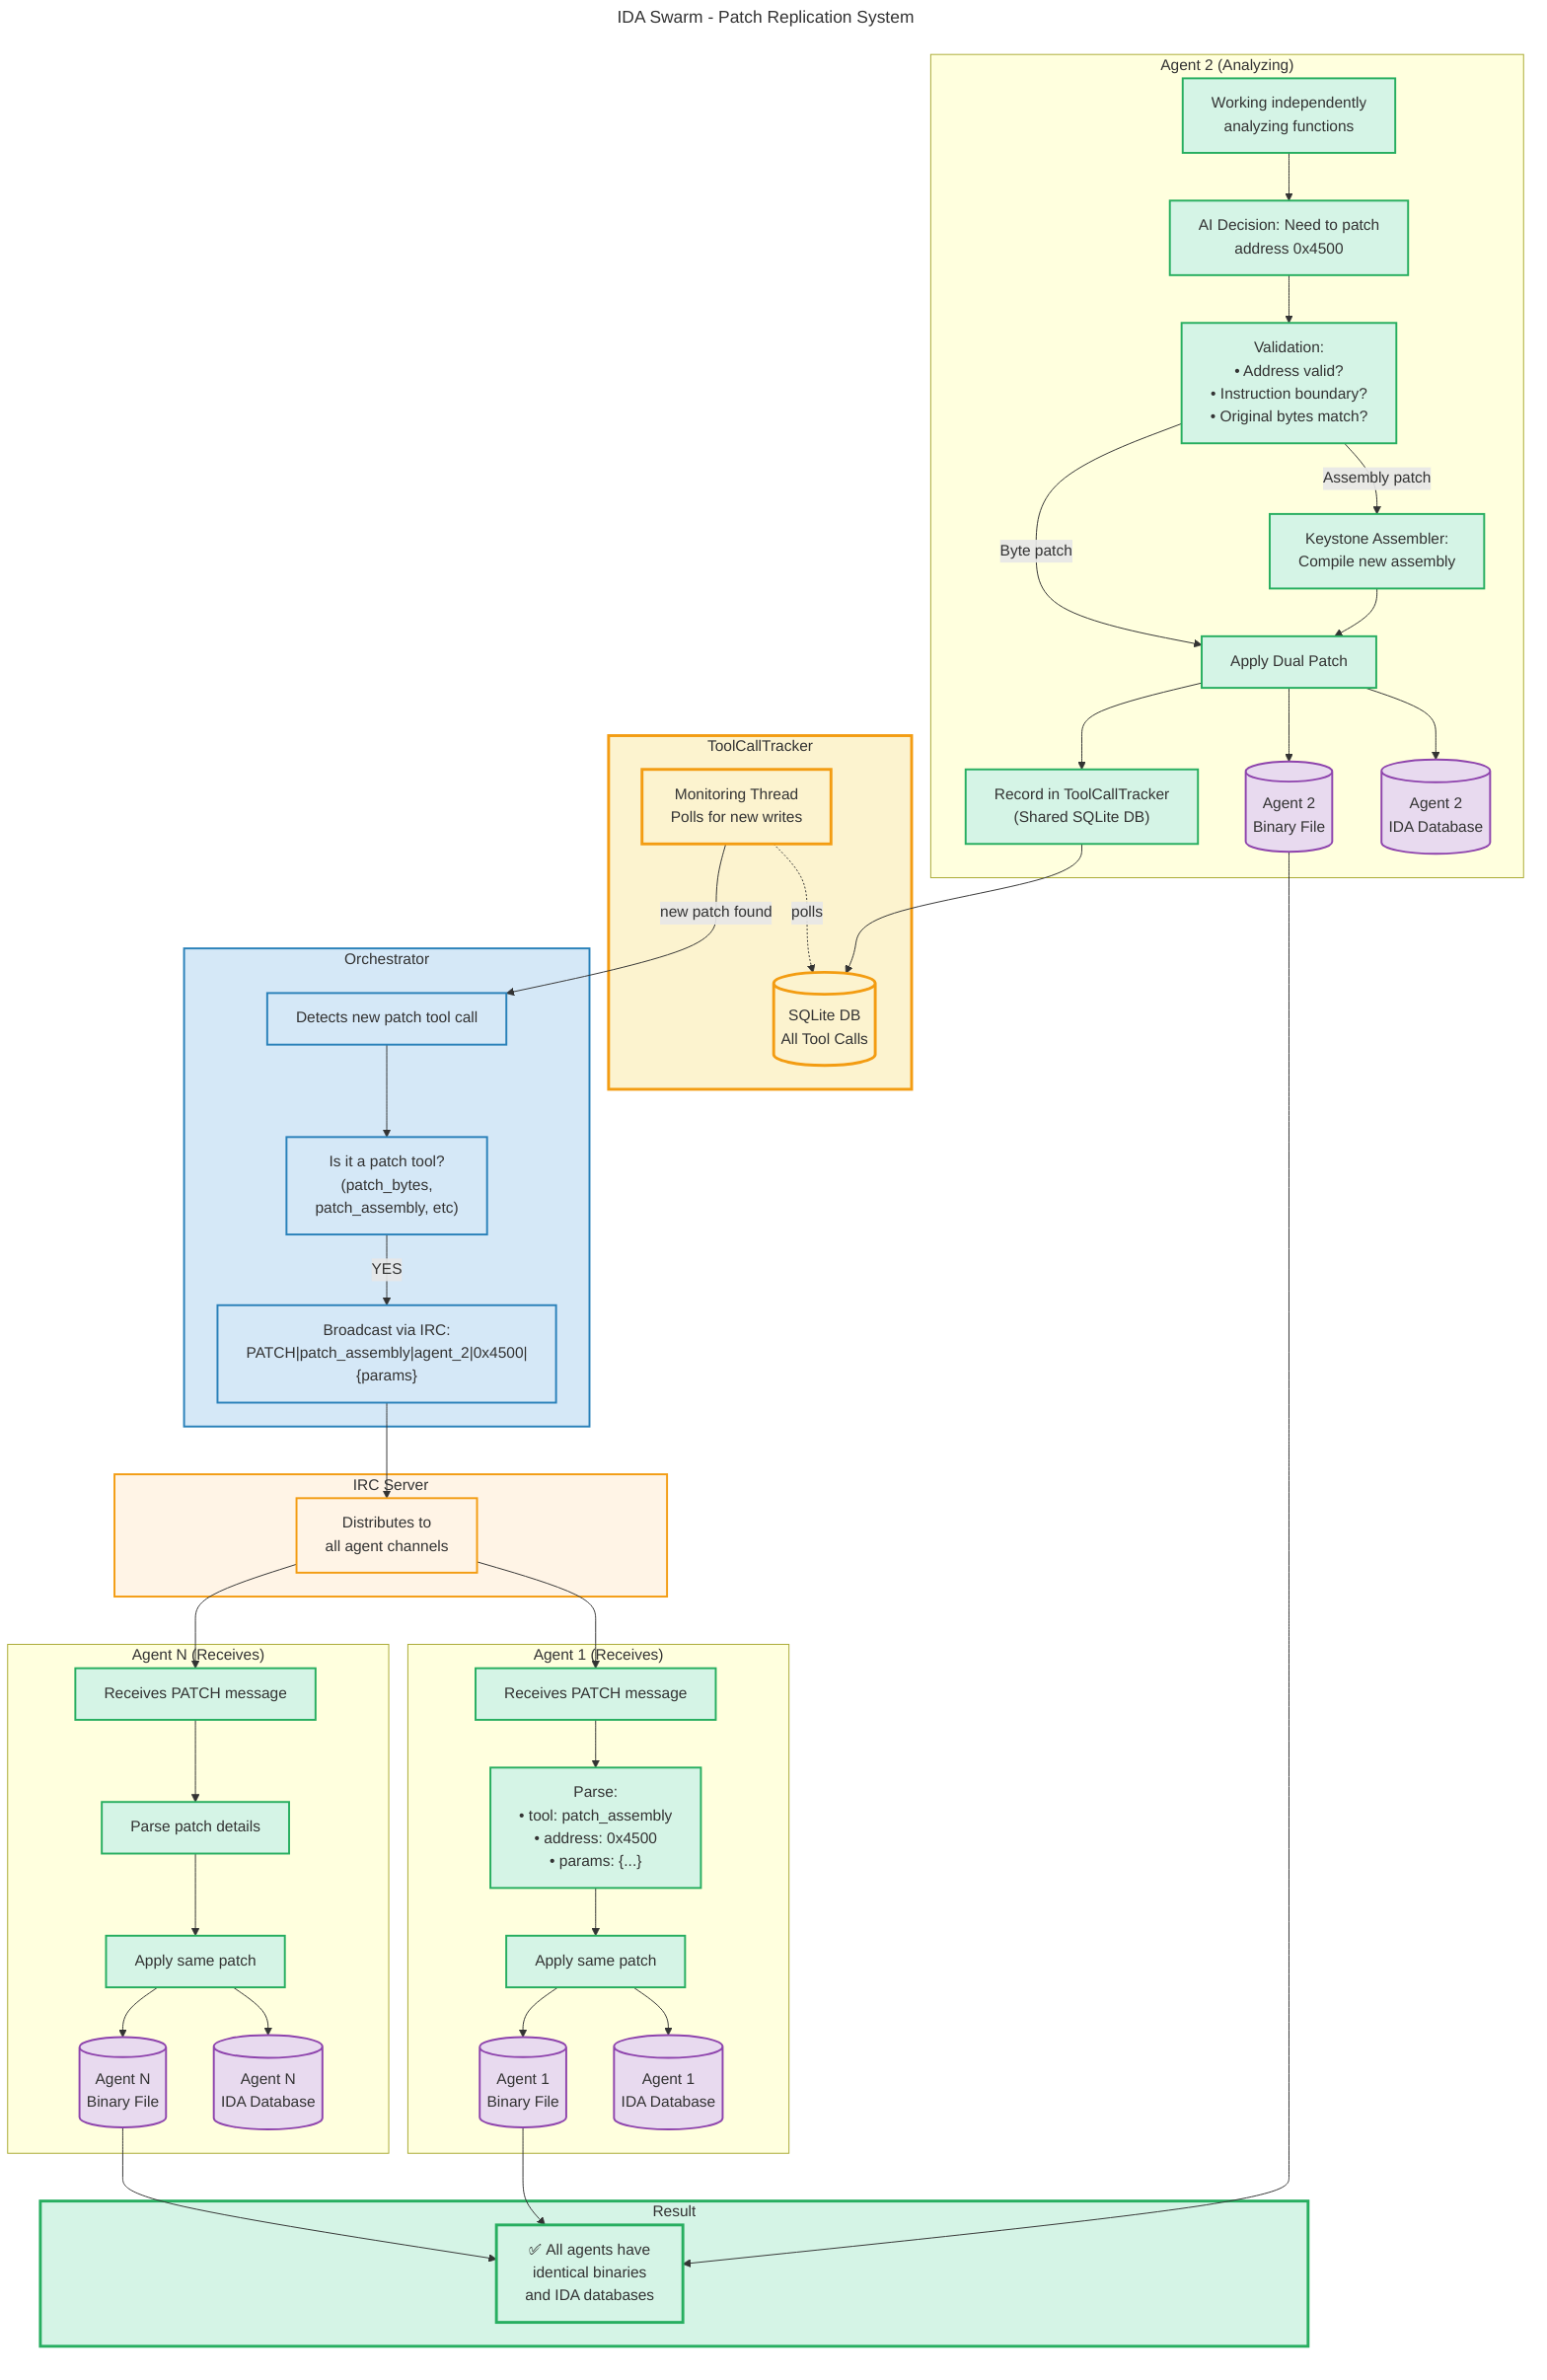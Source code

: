 ---
title: IDA Swarm - Patch Replication System
---
graph TB
    subgraph agent2["Agent 2 (Analyzing)"]
        a2_work["Working independently<br/>analyzing functions"]
        a2_decision["AI Decision: Need to patch<br/>address 0x4500"]
        a2_validate["Validation:<br/>• Address valid?<br/>• Instruction boundary?<br/>• Original bytes match?"]
        a2_asm["Keystone Assembler:<br/>Compile new assembly"]
        a2_patch["Apply Dual Patch"]
        a2_db[("Agent 2<br/>IDA Database")]
        a2_bin[("Agent 2<br/>Binary File")]
        a2_record["Record in ToolCallTracker<br/>(Shared SQLite DB)"]
    end

    subgraph tracker["ToolCallTracker"]
        tracker_db[("SQLite DB<br/>All Tool Calls")]
        monitor["Monitoring Thread<br/>Polls for new writes"]
    end

    subgraph orchestrator["Orchestrator"]
        orch_detect["Detects new patch tool call"]
        orch_check["Is it a patch tool?<br/>(patch_bytes,<br/>patch_assembly, etc)"]
        orch_broadcast["Broadcast via IRC:<br/>PATCH|patch_assembly|agent_2|0x4500|{params}"]
    end

    subgraph irc["IRC Server"]
        irc_dist["Distributes to<br/>all agent channels"]
    end

    subgraph agent1["Agent 1 (Receives)"]
        a1_receive["Receives PATCH message"]
        a1_parse["Parse:<br/>• tool: patch_assembly<br/>• address: 0x4500<br/>• params: {...}"]
        a1_apply["Apply same patch"]
        a1_db[("Agent 1<br/>IDA Database")]
        a1_bin[("Agent 1<br/>Binary File")]
    end

    subgraph agentN["Agent N (Receives)"]
        aN_receive["Receives PATCH message"]
        aN_parse["Parse patch details"]
        aN_apply["Apply same patch"]
        aN_db[("Agent N<br/>IDA Database")]
        aN_bin[("Agent N<br/>Binary File")]
    end

    subgraph result["Result"]
        sync["✅ All agents have<br/>identical binaries<br/>and IDA databases"]
    end

    %% Agent 2 flow
    a2_work --> a2_decision
    a2_decision --> a2_validate
    a2_validate -->|"Assembly patch"| a2_asm
    a2_asm --> a2_patch
    a2_validate -->|"Byte patch"| a2_patch
    a2_patch --> a2_db
    a2_patch --> a2_bin
    a2_patch --> a2_record
    a2_record --> tracker_db

    %% Monitoring flow
    monitor -.->|"polls"| tracker_db
    monitor -->|"new patch found"| orch_detect

    %% Orchestrator flow
    orch_detect --> orch_check
    orch_check -->|"YES"| orch_broadcast
    orch_broadcast --> irc_dist

    %% Distribution
    irc_dist --> a1_receive
    irc_dist --> aN_receive

    %% Agent 1 flow
    a1_receive --> a1_parse
    a1_parse --> a1_apply
    a1_apply --> a1_db
    a1_apply --> a1_bin

    %% Agent N flow
    aN_receive --> aN_parse
    aN_parse --> aN_apply
    aN_apply --> aN_db
    aN_apply --> aN_bin

    %% Result
    a1_bin --> sync
    aN_bin --> sync
    a2_bin --> sync

    %% Styling
    classDef agentStyle fill:#D5F4E6,stroke:#27AE60,stroke-width:2px
    classDef orchStyle fill:#D5E8F7,stroke:#2980B9,stroke-width:2px
    classDef ircStyle fill:#FFF4E6,stroke:#F39C12,stroke-width:2px
    classDef storageStyle fill:#E8DAEF,stroke:#8E44AD,stroke-width:2px
    classDef successStyle fill:#D5F4E6,stroke:#27AE60,stroke-width:3px
    classDef trackerStyle fill:#FCF3CF,stroke:#F39C12,stroke-width:3px

    class a2_work,a2_decision,a2_validate,a2_asm,a2_patch,a2_record agentStyle
    class a1_receive,a1_parse,a1_apply agentStyle
    class aN_receive,aN_parse,aN_apply agentStyle
    class orch_detect,orch_check,orch_broadcast,orchestrator orchStyle
    class irc_dist,irc ircStyle
    class a1_db,a1_bin,a2_db,a2_bin,aN_db,aN_bin storageStyle
    class sync,result successStyle
    class tracker_db,monitor,tracker trackerStyle